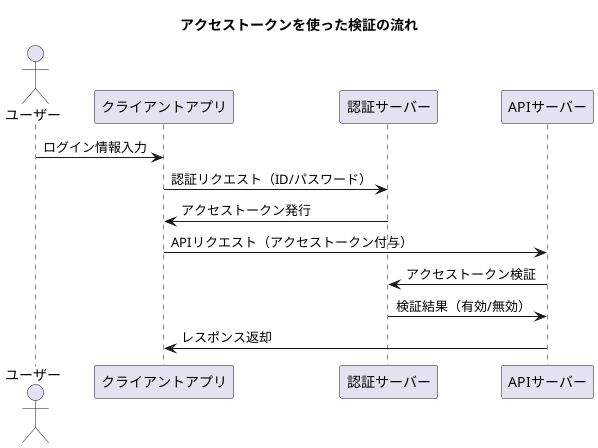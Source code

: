 @startuml
title アクセストークンを使った検証の流れ

actor ユーザー
participant クライアントアプリ
participant 認証サーバー
participant APIサーバー

ユーザー -> クライアントアプリ : ログイン情報入力
クライアントアプリ -> 認証サーバー : 認証リクエスト（ID/パスワード）
認証サーバー -> クライアントアプリ : アクセストークン発行
クライアントアプリ -> APIサーバー : APIリクエスト（アクセストークン付与）
APIサーバー -> 認証サーバー : アクセストークン検証
認証サーバー -> APIサーバー : 検証結果（有効/無効）
APIサーバー -> クライアントアプリ : レスポンス返却

@enduml